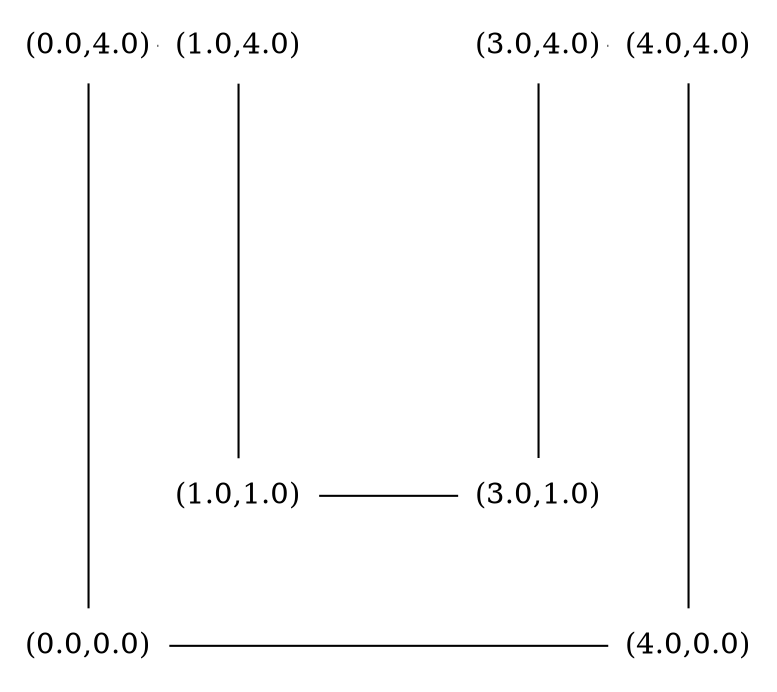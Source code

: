 graph g {
	graph[layout=neato]
	graph[margin=0]
	node[shape=plaintext]
	0 [label="(0.0,0.0)",pos="0.0,0.0!"]
	1 [label="(0.0,4.0)",pos="0.0,4.0!"]
	1 -- 0
	2 [label="(1.0,4.0)",pos="1.0,4.0!"]
	2 -- 1
	3 [label="(1.0,1.0)",pos="1.0,1.0!"]
	3 -- 2
	4 [label="(3.0,1.0)",pos="3.0,1.0!"]
	4 -- 3
	5 [label="(3.0,4.0)",pos="3.0,4.0!"]
	5 -- 4
	6 [label="(4.0,4.0)",pos="4.0,4.0!"]
	6 -- 5
	7 [label="(4.0,0.0)",pos="4.0,0.0!"]
	7 -- 6
	7 -- 0
}
